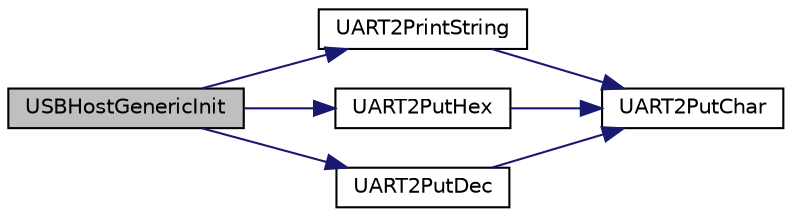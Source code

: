 digraph "USBHostGenericInit"
{
  edge [fontname="Helvetica",fontsize="10",labelfontname="Helvetica",labelfontsize="10"];
  node [fontname="Helvetica",fontsize="10",shape=record];
  rankdir="LR";
  Node1 [label="USBHostGenericInit",height=0.2,width=0.4,color="black", fillcolor="grey75", style="filled", fontcolor="black"];
  Node1 -> Node2 [color="midnightblue",fontsize="10",style="solid"];
  Node2 [label="UART2PrintString",height=0.2,width=0.4,color="black", fillcolor="white", style="filled",URL="$uart2_8c.html#a4f250e76dccb6dc8450c04efbc8e9a8f"];
  Node2 -> Node3 [color="midnightblue",fontsize="10",style="solid"];
  Node3 [label="UART2PutChar",height=0.2,width=0.4,color="black", fillcolor="white", style="filled",URL="$uart2_8c.html#a23f0e312ef33167a4c51b6b353135e89"];
  Node1 -> Node4 [color="midnightblue",fontsize="10",style="solid"];
  Node4 [label="UART2PutHex",height=0.2,width=0.4,color="black", fillcolor="white", style="filled",URL="$uart2_8c.html#af13e4f872814dbf76917927d9237a44f"];
  Node4 -> Node3 [color="midnightblue",fontsize="10",style="solid"];
  Node1 -> Node5 [color="midnightblue",fontsize="10",style="solid"];
  Node5 [label="UART2PutDec",height=0.2,width=0.4,color="black", fillcolor="white", style="filled",URL="$uart2_8c.html#a58c86457543e83b150d2fb442f08c66d"];
  Node5 -> Node3 [color="midnightblue",fontsize="10",style="solid"];
}
